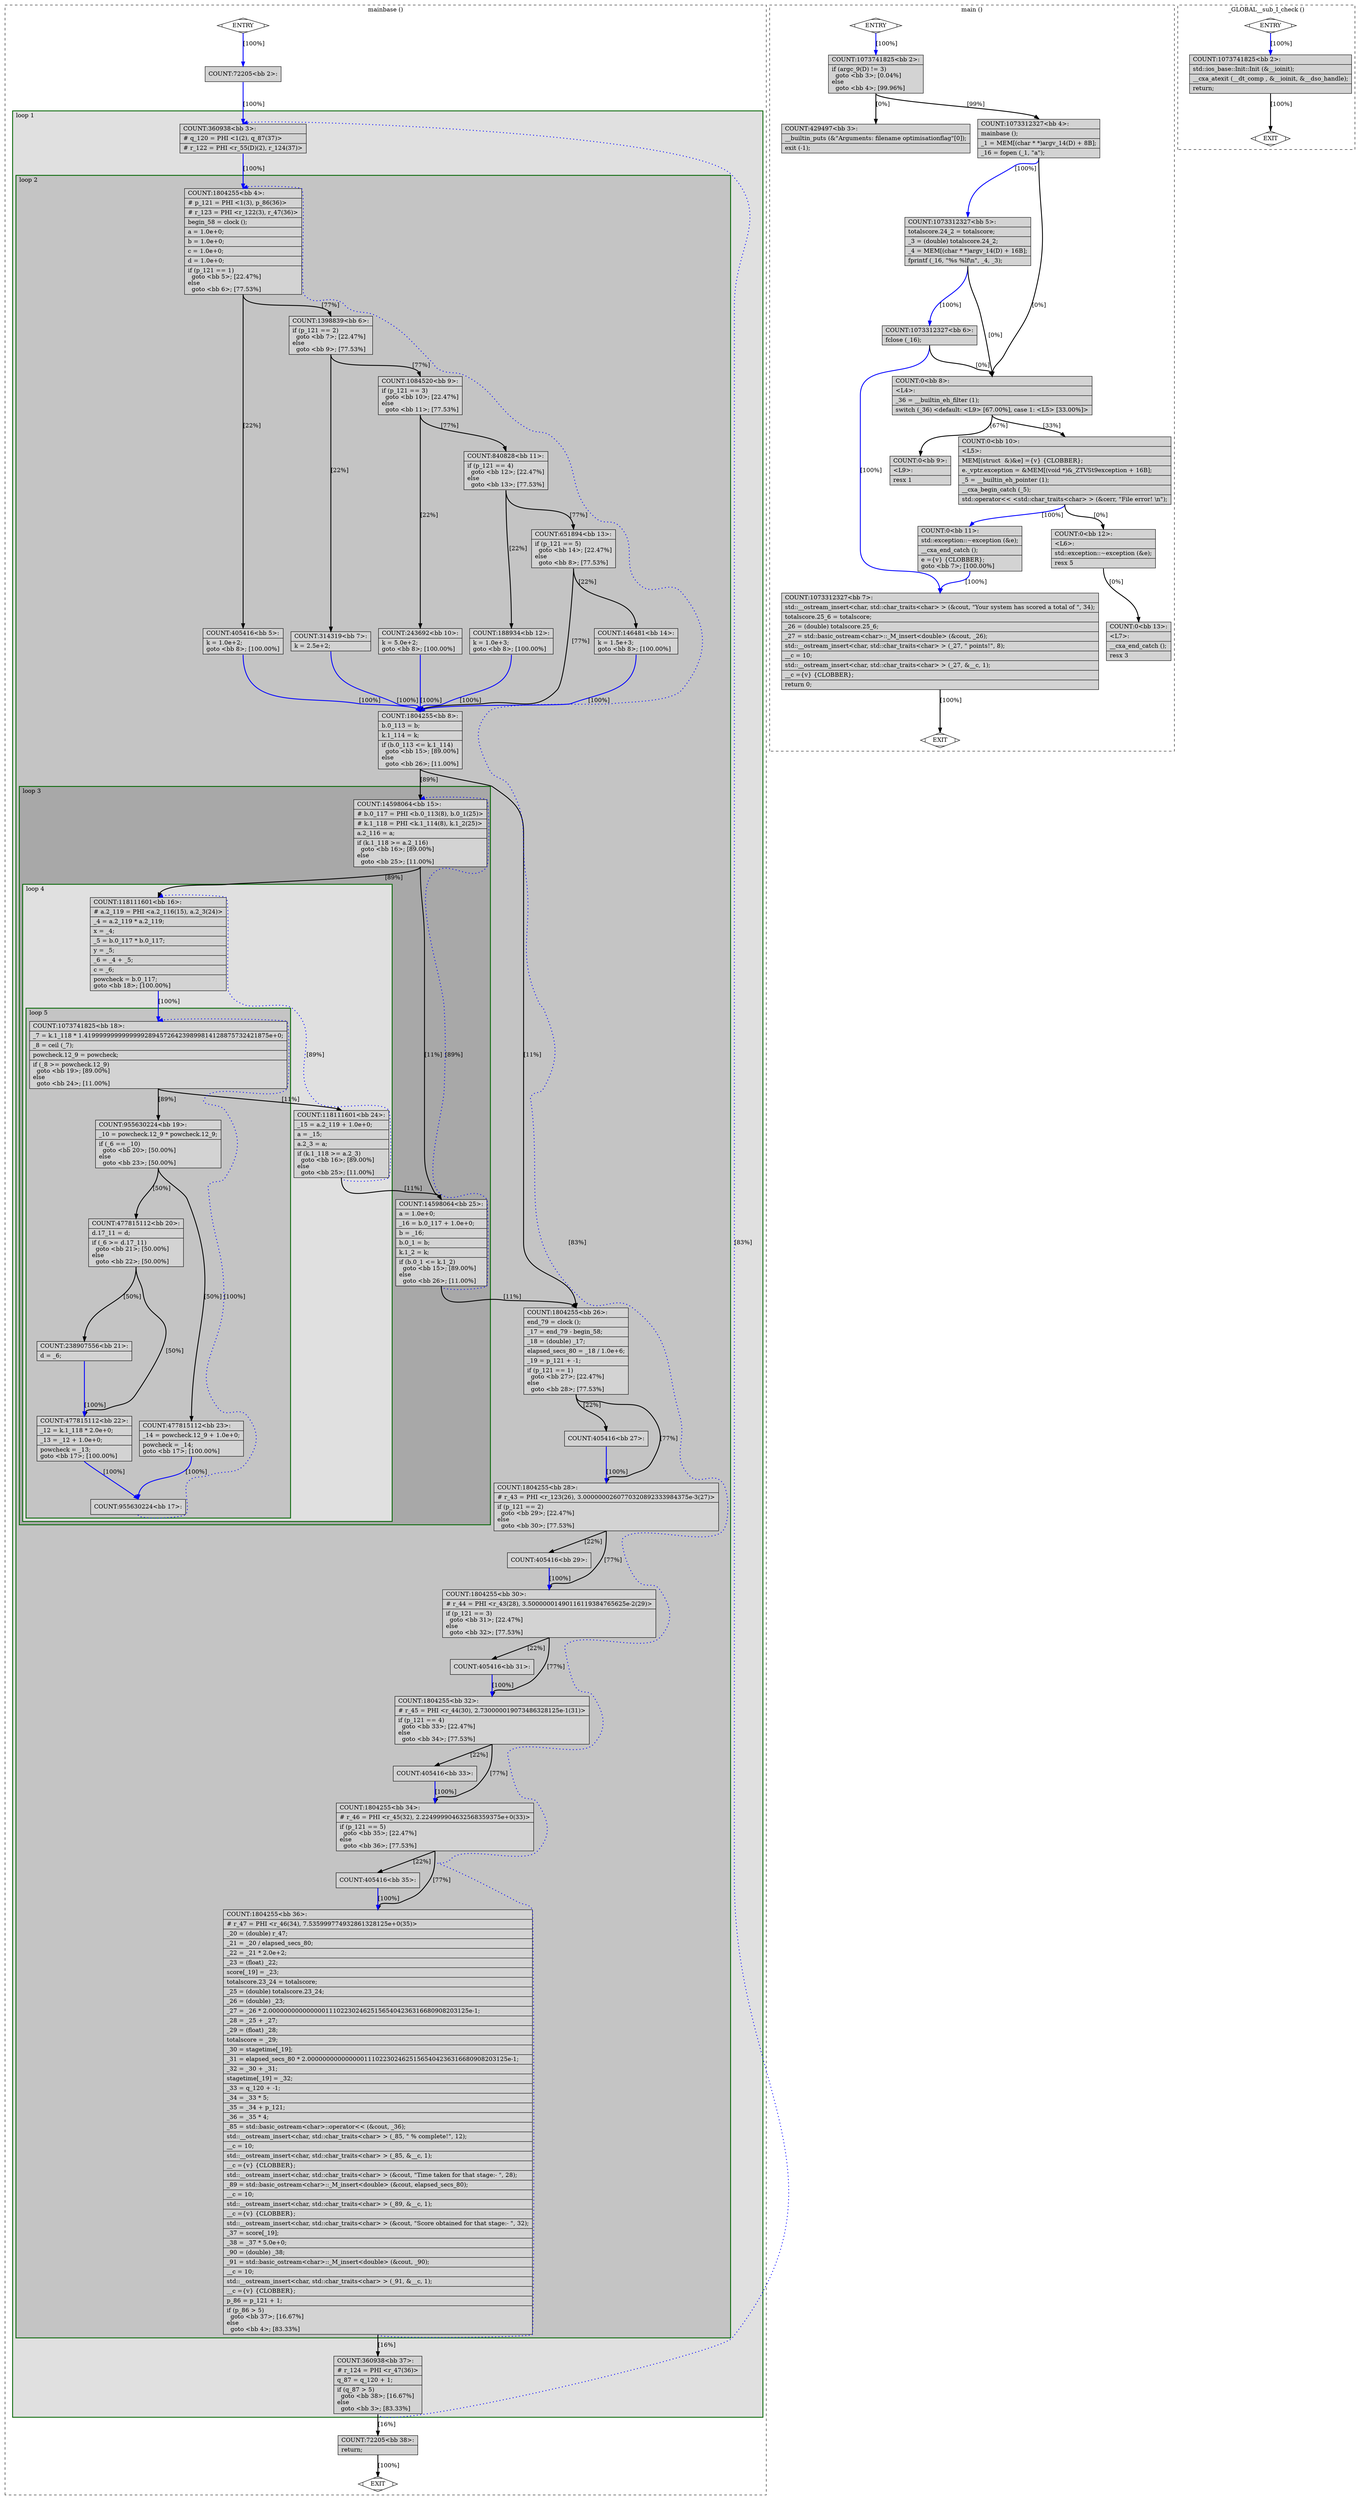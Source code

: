 digraph "benchmark.cpp.116t.ch2" {
overlap=false;
subgraph "cluster_mainbase" {
	style="dashed";
	color="black";
	label="mainbase ()";
	subgraph cluster_1888_1 {
	style="filled";
	color="darkgreen";
	fillcolor="grey88";
	label="loop 1";
	labeljust=l;
	penwidth=2;
	subgraph cluster_1888_2 {
	style="filled";
	color="darkgreen";
	fillcolor="grey77";
	label="loop 2";
	labeljust=l;
	penwidth=2;
	subgraph cluster_1888_3 {
	style="filled";
	color="darkgreen";
	fillcolor="grey66";
	label="loop 3";
	labeljust=l;
	penwidth=2;
	subgraph cluster_1888_4 {
	style="filled";
	color="darkgreen";
	fillcolor="grey88";
	label="loop 4";
	labeljust=l;
	penwidth=2;
	subgraph cluster_1888_5 {
	style="filled";
	color="darkgreen";
	fillcolor="grey77";
	label="loop 5";
	labeljust=l;
	penwidth=2;
	fn_1888_basic_block_18 [shape=record,style=filled,fillcolor=lightgrey,label="{COUNT:1073741825\<bb\ 18\>:\l\
|_7\ =\ k.1_118\ *\ 1.4199999999999999289457264239899814128875732421875e+0;\l\
|_8\ =\ ceil\ (_7);\l\
|powcheck.12_9\ =\ powcheck;\l\
|if\ (_8\ \>=\ powcheck.12_9)\l\
\ \ goto\ \<bb\ 19\>;\ [89.00%]\l\
else\l\
\ \ goto\ \<bb\ 24\>;\ [11.00%]\l\
}"];

	fn_1888_basic_block_19 [shape=record,style=filled,fillcolor=lightgrey,label="{COUNT:955630224\<bb\ 19\>:\l\
|_10\ =\ powcheck.12_9\ *\ powcheck.12_9;\l\
|if\ (_6\ ==\ _10)\l\
\ \ goto\ \<bb\ 20\>;\ [50.00%]\l\
else\l\
\ \ goto\ \<bb\ 23\>;\ [50.00%]\l\
}"];

	fn_1888_basic_block_20 [shape=record,style=filled,fillcolor=lightgrey,label="{COUNT:477815112\<bb\ 20\>:\l\
|d.17_11\ =\ d;\l\
|if\ (_6\ \>=\ d.17_11)\l\
\ \ goto\ \<bb\ 21\>;\ [50.00%]\l\
else\l\
\ \ goto\ \<bb\ 22\>;\ [50.00%]\l\
}"];

	fn_1888_basic_block_23 [shape=record,style=filled,fillcolor=lightgrey,label="{COUNT:477815112\<bb\ 23\>:\l\
|_14\ =\ powcheck.12_9\ +\ 1.0e+0;\l\
|powcheck\ =\ _14;\l\
goto\ \<bb\ 17\>;\ [100.00%]\l\
}"];

	fn_1888_basic_block_21 [shape=record,style=filled,fillcolor=lightgrey,label="{COUNT:238907556\<bb\ 21\>:\l\
|d\ =\ _6;\l\
}"];

	fn_1888_basic_block_22 [shape=record,style=filled,fillcolor=lightgrey,label="{COUNT:477815112\<bb\ 22\>:\l\
|_12\ =\ k.1_118\ *\ 2.0e+0;\l\
|_13\ =\ _12\ +\ 1.0e+0;\l\
|powcheck\ =\ _13;\l\
goto\ \<bb\ 17\>;\ [100.00%]\l\
}"];

	fn_1888_basic_block_17 [shape=record,style=filled,fillcolor=lightgrey,label="{COUNT:955630224\<bb\ 17\>:\l\
}"];

	}
	fn_1888_basic_block_16 [shape=record,style=filled,fillcolor=lightgrey,label="{COUNT:118111601\<bb\ 16\>:\l\
|#\ a.2_119\ =\ PHI\ \<a.2_116(15),\ a.2_3(24)\>\l\
|_4\ =\ a.2_119\ *\ a.2_119;\l\
|x\ =\ _4;\l\
|_5\ =\ b.0_117\ *\ b.0_117;\l\
|y\ =\ _5;\l\
|_6\ =\ _4\ +\ _5;\l\
|c\ =\ _6;\l\
|powcheck\ =\ b.0_117;\l\
goto\ \<bb\ 18\>;\ [100.00%]\l\
}"];

	fn_1888_basic_block_24 [shape=record,style=filled,fillcolor=lightgrey,label="{COUNT:118111601\<bb\ 24\>:\l\
|_15\ =\ a.2_119\ +\ 1.0e+0;\l\
|a\ =\ _15;\l\
|a.2_3\ =\ a;\l\
|if\ (k.1_118\ \>=\ a.2_3)\l\
\ \ goto\ \<bb\ 16\>;\ [89.00%]\l\
else\l\
\ \ goto\ \<bb\ 25\>;\ [11.00%]\l\
}"];

	}
	fn_1888_basic_block_15 [shape=record,style=filled,fillcolor=lightgrey,label="{COUNT:14598064\<bb\ 15\>:\l\
|#\ b.0_117\ =\ PHI\ \<b.0_113(8),\ b.0_1(25)\>\l\
|#\ k.1_118\ =\ PHI\ \<k.1_114(8),\ k.1_2(25)\>\l\
|a.2_116\ =\ a;\l\
|if\ (k.1_118\ \>=\ a.2_116)\l\
\ \ goto\ \<bb\ 16\>;\ [89.00%]\l\
else\l\
\ \ goto\ \<bb\ 25\>;\ [11.00%]\l\
}"];

	fn_1888_basic_block_25 [shape=record,style=filled,fillcolor=lightgrey,label="{COUNT:14598064\<bb\ 25\>:\l\
|a\ =\ 1.0e+0;\l\
|_16\ =\ b.0_117\ +\ 1.0e+0;\l\
|b\ =\ _16;\l\
|b.0_1\ =\ b;\l\
|k.1_2\ =\ k;\l\
|if\ (b.0_1\ \<=\ k.1_2)\l\
\ \ goto\ \<bb\ 15\>;\ [89.00%]\l\
else\l\
\ \ goto\ \<bb\ 26\>;\ [11.00%]\l\
}"];

	}
	fn_1888_basic_block_4 [shape=record,style=filled,fillcolor=lightgrey,label="{COUNT:1804255\<bb\ 4\>:\l\
|#\ p_121\ =\ PHI\ \<1(3),\ p_86(36)\>\l\
|#\ r_123\ =\ PHI\ \<r_122(3),\ r_47(36)\>\l\
|begin_58\ =\ clock\ ();\l\
|a\ =\ 1.0e+0;\l\
|b\ =\ 1.0e+0;\l\
|c\ =\ 1.0e+0;\l\
|d\ =\ 1.0e+0;\l\
|if\ (p_121\ ==\ 1)\l\
\ \ goto\ \<bb\ 5\>;\ [22.47%]\l\
else\l\
\ \ goto\ \<bb\ 6\>;\ [77.53%]\l\
}"];

	fn_1888_basic_block_5 [shape=record,style=filled,fillcolor=lightgrey,label="{COUNT:405416\<bb\ 5\>:\l\
|k\ =\ 1.0e+2;\l\
goto\ \<bb\ 8\>;\ [100.00%]\l\
}"];

	fn_1888_basic_block_6 [shape=record,style=filled,fillcolor=lightgrey,label="{COUNT:1398839\<bb\ 6\>:\l\
|if\ (p_121\ ==\ 2)\l\
\ \ goto\ \<bb\ 7\>;\ [22.47%]\l\
else\l\
\ \ goto\ \<bb\ 9\>;\ [77.53%]\l\
}"];

	fn_1888_basic_block_8 [shape=record,style=filled,fillcolor=lightgrey,label="{COUNT:1804255\<bb\ 8\>:\l\
|b.0_113\ =\ b;\l\
|k.1_114\ =\ k;\l\
|if\ (b.0_113\ \<=\ k.1_114)\l\
\ \ goto\ \<bb\ 15\>;\ [89.00%]\l\
else\l\
\ \ goto\ \<bb\ 26\>;\ [11.00%]\l\
}"];

	fn_1888_basic_block_7 [shape=record,style=filled,fillcolor=lightgrey,label="{COUNT:314319\<bb\ 7\>:\l\
|k\ =\ 2.5e+2;\l\
}"];

	fn_1888_basic_block_9 [shape=record,style=filled,fillcolor=lightgrey,label="{COUNT:1084520\<bb\ 9\>:\l\
|if\ (p_121\ ==\ 3)\l\
\ \ goto\ \<bb\ 10\>;\ [22.47%]\l\
else\l\
\ \ goto\ \<bb\ 11\>;\ [77.53%]\l\
}"];

	fn_1888_basic_block_26 [shape=record,style=filled,fillcolor=lightgrey,label="{COUNT:1804255\<bb\ 26\>:\l\
|end_79\ =\ clock\ ();\l\
|_17\ =\ end_79\ -\ begin_58;\l\
|_18\ =\ (double)\ _17;\l\
|elapsed_secs_80\ =\ _18\ /\ 1.0e+6;\l\
|_19\ =\ p_121\ +\ -1;\l\
|if\ (p_121\ ==\ 1)\l\
\ \ goto\ \<bb\ 27\>;\ [22.47%]\l\
else\l\
\ \ goto\ \<bb\ 28\>;\ [77.53%]\l\
}"];

	fn_1888_basic_block_10 [shape=record,style=filled,fillcolor=lightgrey,label="{COUNT:243692\<bb\ 10\>:\l\
|k\ =\ 5.0e+2;\l\
goto\ \<bb\ 8\>;\ [100.00%]\l\
}"];

	fn_1888_basic_block_11 [shape=record,style=filled,fillcolor=lightgrey,label="{COUNT:840828\<bb\ 11\>:\l\
|if\ (p_121\ ==\ 4)\l\
\ \ goto\ \<bb\ 12\>;\ [22.47%]\l\
else\l\
\ \ goto\ \<bb\ 13\>;\ [77.53%]\l\
}"];

	fn_1888_basic_block_27 [shape=record,style=filled,fillcolor=lightgrey,label="{COUNT:405416\<bb\ 27\>:\l\
}"];

	fn_1888_basic_block_28 [shape=record,style=filled,fillcolor=lightgrey,label="{COUNT:1804255\<bb\ 28\>:\l\
|#\ r_43\ =\ PHI\ \<r_123(26),\ 3.0000000260770320892333984375e-3(27)\>\l\
|if\ (p_121\ ==\ 2)\l\
\ \ goto\ \<bb\ 29\>;\ [22.47%]\l\
else\l\
\ \ goto\ \<bb\ 30\>;\ [77.53%]\l\
}"];

	fn_1888_basic_block_12 [shape=record,style=filled,fillcolor=lightgrey,label="{COUNT:188934\<bb\ 12\>:\l\
|k\ =\ 1.0e+3;\l\
goto\ \<bb\ 8\>;\ [100.00%]\l\
}"];

	fn_1888_basic_block_13 [shape=record,style=filled,fillcolor=lightgrey,label="{COUNT:651894\<bb\ 13\>:\l\
|if\ (p_121\ ==\ 5)\l\
\ \ goto\ \<bb\ 14\>;\ [22.47%]\l\
else\l\
\ \ goto\ \<bb\ 8\>;\ [77.53%]\l\
}"];

	fn_1888_basic_block_29 [shape=record,style=filled,fillcolor=lightgrey,label="{COUNT:405416\<bb\ 29\>:\l\
}"];

	fn_1888_basic_block_30 [shape=record,style=filled,fillcolor=lightgrey,label="{COUNT:1804255\<bb\ 30\>:\l\
|#\ r_44\ =\ PHI\ \<r_43(28),\ 3.50000001490116119384765625e-2(29)\>\l\
|if\ (p_121\ ==\ 3)\l\
\ \ goto\ \<bb\ 31\>;\ [22.47%]\l\
else\l\
\ \ goto\ \<bb\ 32\>;\ [77.53%]\l\
}"];

	fn_1888_basic_block_14 [shape=record,style=filled,fillcolor=lightgrey,label="{COUNT:146481\<bb\ 14\>:\l\
|k\ =\ 1.5e+3;\l\
goto\ \<bb\ 8\>;\ [100.00%]\l\
}"];

	fn_1888_basic_block_31 [shape=record,style=filled,fillcolor=lightgrey,label="{COUNT:405416\<bb\ 31\>:\l\
}"];

	fn_1888_basic_block_32 [shape=record,style=filled,fillcolor=lightgrey,label="{COUNT:1804255\<bb\ 32\>:\l\
|#\ r_45\ =\ PHI\ \<r_44(30),\ 2.730000019073486328125e-1(31)\>\l\
|if\ (p_121\ ==\ 4)\l\
\ \ goto\ \<bb\ 33\>;\ [22.47%]\l\
else\l\
\ \ goto\ \<bb\ 34\>;\ [77.53%]\l\
}"];

	fn_1888_basic_block_33 [shape=record,style=filled,fillcolor=lightgrey,label="{COUNT:405416\<bb\ 33\>:\l\
}"];

	fn_1888_basic_block_34 [shape=record,style=filled,fillcolor=lightgrey,label="{COUNT:1804255\<bb\ 34\>:\l\
|#\ r_46\ =\ PHI\ \<r_45(32),\ 2.224999904632568359375e+0(33)\>\l\
|if\ (p_121\ ==\ 5)\l\
\ \ goto\ \<bb\ 35\>;\ [22.47%]\l\
else\l\
\ \ goto\ \<bb\ 36\>;\ [77.53%]\l\
}"];

	fn_1888_basic_block_35 [shape=record,style=filled,fillcolor=lightgrey,label="{COUNT:405416\<bb\ 35\>:\l\
}"];

	fn_1888_basic_block_36 [shape=record,style=filled,fillcolor=lightgrey,label="{COUNT:1804255\<bb\ 36\>:\l\
|#\ r_47\ =\ PHI\ \<r_46(34),\ 7.535999774932861328125e+0(35)\>\l\
|_20\ =\ (double)\ r_47;\l\
|_21\ =\ _20\ /\ elapsed_secs_80;\l\
|_22\ =\ _21\ *\ 2.0e+2;\l\
|_23\ =\ (float)\ _22;\l\
|score[_19]\ =\ _23;\l\
|totalscore.23_24\ =\ totalscore;\l\
|_25\ =\ (double)\ totalscore.23_24;\l\
|_26\ =\ (double)\ _23;\l\
|_27\ =\ _26\ *\ 2.00000000000000011102230246251565404236316680908203125e-1;\l\
|_28\ =\ _25\ +\ _27;\l\
|_29\ =\ (float)\ _28;\l\
|totalscore\ =\ _29;\l\
|_30\ =\ stagetime[_19];\l\
|_31\ =\ elapsed_secs_80\ *\ 2.00000000000000011102230246251565404236316680908203125e-1;\l\
|_32\ =\ _30\ +\ _31;\l\
|stagetime[_19]\ =\ _32;\l\
|_33\ =\ q_120\ +\ -1;\l\
|_34\ =\ _33\ *\ 5;\l\
|_35\ =\ _34\ +\ p_121;\l\
|_36\ =\ _35\ *\ 4;\l\
|_85\ =\ std::basic_ostream\<char\>::operator\<\<\ (&cout,\ _36);\l\
|std::__ostream_insert\<char,\ std::char_traits\<char\>\ \>\ (_85,\ \"\ %\ complete!\",\ 12);\l\
|__c\ =\ 10;\l\
|std::__ostream_insert\<char,\ std::char_traits\<char\>\ \>\ (_85,\ &__c,\ 1);\l\
|__c\ =\{v\}\ \{CLOBBER\};\l\
|std::__ostream_insert\<char,\ std::char_traits\<char\>\ \>\ (&cout,\ \"Time\ taken\ for\ that\ stage:-\ \",\ 28);\l\
|_89\ =\ std::basic_ostream\<char\>::_M_insert\<double\>\ (&cout,\ elapsed_secs_80);\l\
|__c\ =\ 10;\l\
|std::__ostream_insert\<char,\ std::char_traits\<char\>\ \>\ (_89,\ &__c,\ 1);\l\
|__c\ =\{v\}\ \{CLOBBER\};\l\
|std::__ostream_insert\<char,\ std::char_traits\<char\>\ \>\ (&cout,\ \"Score\ obtained\ for\ that\ stage:-\ \",\ 32);\l\
|_37\ =\ score[_19];\l\
|_38\ =\ _37\ *\ 5.0e+0;\l\
|_90\ =\ (double)\ _38;\l\
|_91\ =\ std::basic_ostream\<char\>::_M_insert\<double\>\ (&cout,\ _90);\l\
|__c\ =\ 10;\l\
|std::__ostream_insert\<char,\ std::char_traits\<char\>\ \>\ (_91,\ &__c,\ 1);\l\
|__c\ =\{v\}\ \{CLOBBER\};\l\
|p_86\ =\ p_121\ +\ 1;\l\
|if\ (p_86\ \>\ 5)\l\
\ \ goto\ \<bb\ 37\>;\ [16.67%]\l\
else\l\
\ \ goto\ \<bb\ 4\>;\ [83.33%]\l\
}"];

	}
	fn_1888_basic_block_3 [shape=record,style=filled,fillcolor=lightgrey,label="{COUNT:360938\<bb\ 3\>:\l\
|#\ q_120\ =\ PHI\ \<1(2),\ q_87(37)\>\l\
|#\ r_122\ =\ PHI\ \<r_55(D)(2),\ r_124(37)\>\l\
}"];

	fn_1888_basic_block_37 [shape=record,style=filled,fillcolor=lightgrey,label="{COUNT:360938\<bb\ 37\>:\l\
|#\ r_124\ =\ PHI\ \<r_47(36)\>\l\
|q_87\ =\ q_120\ +\ 1;\l\
|if\ (q_87\ \>\ 5)\l\
\ \ goto\ \<bb\ 38\>;\ [16.67%]\l\
else\l\
\ \ goto\ \<bb\ 3\>;\ [83.33%]\l\
}"];

	}
	fn_1888_basic_block_0 [shape=Mdiamond,style=filled,fillcolor=white,label="ENTRY"];

	fn_1888_basic_block_1 [shape=Mdiamond,style=filled,fillcolor=white,label="EXIT"];

	fn_1888_basic_block_2 [shape=record,style=filled,fillcolor=lightgrey,label="{COUNT:72205\<bb\ 2\>:\l\
}"];

	fn_1888_basic_block_38 [shape=record,style=filled,fillcolor=lightgrey,label="{COUNT:72205\<bb\ 38\>:\l\
|return;\l\
}"];

	fn_1888_basic_block_0:s -> fn_1888_basic_block_2:n [style="solid,bold",color=blue,weight=100,constraint=true,label="[100%]"];
	fn_1888_basic_block_2:s -> fn_1888_basic_block_3:n [style="solid,bold",color=blue,weight=100,constraint=true,label="[100%]"];
	fn_1888_basic_block_3:s -> fn_1888_basic_block_4:n [style="solid,bold",color=blue,weight=100,constraint=true,label="[100%]"];
	fn_1888_basic_block_4:s -> fn_1888_basic_block_5:n [style="solid,bold",color=black,weight=10,constraint=true,label="[22%]"];
	fn_1888_basic_block_4:s -> fn_1888_basic_block_6:n [style="solid,bold",color=black,weight=10,constraint=true,label="[77%]"];
	fn_1888_basic_block_5:s -> fn_1888_basic_block_8:n [style="solid,bold",color=blue,weight=100,constraint=true,label="[100%]"];
	fn_1888_basic_block_6:s -> fn_1888_basic_block_7:n [style="solid,bold",color=black,weight=10,constraint=true,label="[22%]"];
	fn_1888_basic_block_6:s -> fn_1888_basic_block_9:n [style="solid,bold",color=black,weight=10,constraint=true,label="[77%]"];
	fn_1888_basic_block_7:s -> fn_1888_basic_block_8:n [style="solid,bold",color=blue,weight=100,constraint=true,label="[100%]"];
	fn_1888_basic_block_8:s -> fn_1888_basic_block_15:n [style="solid,bold",color=black,weight=10,constraint=true,label="[89%]"];
	fn_1888_basic_block_8:s -> fn_1888_basic_block_26:n [style="solid,bold",color=black,weight=10,constraint=true,label="[11%]"];
	fn_1888_basic_block_9:s -> fn_1888_basic_block_10:n [style="solid,bold",color=black,weight=10,constraint=true,label="[22%]"];
	fn_1888_basic_block_9:s -> fn_1888_basic_block_11:n [style="solid,bold",color=black,weight=10,constraint=true,label="[77%]"];
	fn_1888_basic_block_10:s -> fn_1888_basic_block_8:n [style="solid,bold",color=blue,weight=100,constraint=true,label="[100%]"];
	fn_1888_basic_block_11:s -> fn_1888_basic_block_12:n [style="solid,bold",color=black,weight=10,constraint=true,label="[22%]"];
	fn_1888_basic_block_11:s -> fn_1888_basic_block_13:n [style="solid,bold",color=black,weight=10,constraint=true,label="[77%]"];
	fn_1888_basic_block_12:s -> fn_1888_basic_block_8:n [style="solid,bold",color=blue,weight=100,constraint=true,label="[100%]"];
	fn_1888_basic_block_13:s -> fn_1888_basic_block_14:n [style="solid,bold",color=black,weight=10,constraint=true,label="[22%]"];
	fn_1888_basic_block_13:s -> fn_1888_basic_block_8:n [style="solid,bold",color=black,weight=10,constraint=true,label="[77%]"];
	fn_1888_basic_block_14:s -> fn_1888_basic_block_8:n [style="solid,bold",color=blue,weight=100,constraint=true,label="[100%]"];
	fn_1888_basic_block_15:s -> fn_1888_basic_block_16:n [style="solid,bold",color=black,weight=10,constraint=true,label="[89%]"];
	fn_1888_basic_block_15:s -> fn_1888_basic_block_25:n [style="solid,bold",color=black,weight=10,constraint=true,label="[11%]"];
	fn_1888_basic_block_16:s -> fn_1888_basic_block_18:n [style="solid,bold",color=blue,weight=100,constraint=true,label="[100%]"];
	fn_1888_basic_block_17:s -> fn_1888_basic_block_18:n [style="dotted,bold",color=blue,weight=10,constraint=false,label="[100%]"];
	fn_1888_basic_block_18:s -> fn_1888_basic_block_19:n [style="solid,bold",color=black,weight=10,constraint=true,label="[89%]"];
	fn_1888_basic_block_18:s -> fn_1888_basic_block_24:n [style="solid,bold",color=black,weight=10,constraint=true,label="[11%]"];
	fn_1888_basic_block_19:s -> fn_1888_basic_block_20:n [style="solid,bold",color=black,weight=10,constraint=true,label="[50%]"];
	fn_1888_basic_block_19:s -> fn_1888_basic_block_23:n [style="solid,bold",color=black,weight=10,constraint=true,label="[50%]"];
	fn_1888_basic_block_20:s -> fn_1888_basic_block_21:n [style="solid,bold",color=black,weight=10,constraint=true,label="[50%]"];
	fn_1888_basic_block_20:s -> fn_1888_basic_block_22:n [style="solid,bold",color=black,weight=10,constraint=true,label="[50%]"];
	fn_1888_basic_block_21:s -> fn_1888_basic_block_22:n [style="solid,bold",color=blue,weight=100,constraint=true,label="[100%]"];
	fn_1888_basic_block_22:s -> fn_1888_basic_block_17:n [style="solid,bold",color=blue,weight=100,constraint=true,label="[100%]"];
	fn_1888_basic_block_23:s -> fn_1888_basic_block_17:n [style="solid,bold",color=blue,weight=100,constraint=true,label="[100%]"];
	fn_1888_basic_block_24:s -> fn_1888_basic_block_16:n [style="dotted,bold",color=blue,weight=10,constraint=false,label="[89%]"];
	fn_1888_basic_block_24:s -> fn_1888_basic_block_25:n [style="solid,bold",color=black,weight=10,constraint=true,label="[11%]"];
	fn_1888_basic_block_25:s -> fn_1888_basic_block_15:n [style="dotted,bold",color=blue,weight=10,constraint=false,label="[89%]"];
	fn_1888_basic_block_25:s -> fn_1888_basic_block_26:n [style="solid,bold",color=black,weight=10,constraint=true,label="[11%]"];
	fn_1888_basic_block_26:s -> fn_1888_basic_block_27:n [style="solid,bold",color=black,weight=10,constraint=true,label="[22%]"];
	fn_1888_basic_block_26:s -> fn_1888_basic_block_28:n [style="solid,bold",color=black,weight=10,constraint=true,label="[77%]"];
	fn_1888_basic_block_27:s -> fn_1888_basic_block_28:n [style="solid,bold",color=blue,weight=100,constraint=true,label="[100%]"];
	fn_1888_basic_block_28:s -> fn_1888_basic_block_29:n [style="solid,bold",color=black,weight=10,constraint=true,label="[22%]"];
	fn_1888_basic_block_28:s -> fn_1888_basic_block_30:n [style="solid,bold",color=black,weight=10,constraint=true,label="[77%]"];
	fn_1888_basic_block_29:s -> fn_1888_basic_block_30:n [style="solid,bold",color=blue,weight=100,constraint=true,label="[100%]"];
	fn_1888_basic_block_30:s -> fn_1888_basic_block_31:n [style="solid,bold",color=black,weight=10,constraint=true,label="[22%]"];
	fn_1888_basic_block_30:s -> fn_1888_basic_block_32:n [style="solid,bold",color=black,weight=10,constraint=true,label="[77%]"];
	fn_1888_basic_block_31:s -> fn_1888_basic_block_32:n [style="solid,bold",color=blue,weight=100,constraint=true,label="[100%]"];
	fn_1888_basic_block_32:s -> fn_1888_basic_block_33:n [style="solid,bold",color=black,weight=10,constraint=true,label="[22%]"];
	fn_1888_basic_block_32:s -> fn_1888_basic_block_34:n [style="solid,bold",color=black,weight=10,constraint=true,label="[77%]"];
	fn_1888_basic_block_33:s -> fn_1888_basic_block_34:n [style="solid,bold",color=blue,weight=100,constraint=true,label="[100%]"];
	fn_1888_basic_block_34:s -> fn_1888_basic_block_35:n [style="solid,bold",color=black,weight=10,constraint=true,label="[22%]"];
	fn_1888_basic_block_34:s -> fn_1888_basic_block_36:n [style="solid,bold",color=black,weight=10,constraint=true,label="[77%]"];
	fn_1888_basic_block_35:s -> fn_1888_basic_block_36:n [style="solid,bold",color=blue,weight=100,constraint=true,label="[100%]"];
	fn_1888_basic_block_36:s -> fn_1888_basic_block_37:n [style="solid,bold",color=black,weight=10,constraint=true,label="[16%]"];
	fn_1888_basic_block_36:s -> fn_1888_basic_block_4:n [style="dotted,bold",color=blue,weight=10,constraint=false,label="[83%]"];
	fn_1888_basic_block_37:s -> fn_1888_basic_block_38:n [style="solid,bold",color=black,weight=10,constraint=true,label="[16%]"];
	fn_1888_basic_block_37:s -> fn_1888_basic_block_3:n [style="dotted,bold",color=blue,weight=10,constraint=false,label="[83%]"];
	fn_1888_basic_block_38:s -> fn_1888_basic_block_1:n [style="solid,bold",color=black,weight=10,constraint=true,label="[100%]"];
	fn_1888_basic_block_0:s -> fn_1888_basic_block_1:n [style="invis",constraint=true];
}
subgraph "cluster_main" {
	style="dashed";
	color="black";
	label="main ()";
	fn_1889_basic_block_0 [shape=Mdiamond,style=filled,fillcolor=white,label="ENTRY"];

	fn_1889_basic_block_1 [shape=Mdiamond,style=filled,fillcolor=white,label="EXIT"];

	fn_1889_basic_block_2 [shape=record,style=filled,fillcolor=lightgrey,label="{COUNT:1073741825\<bb\ 2\>:\l\
|if\ (argc_9(D)\ !=\ 3)\l\
\ \ goto\ \<bb\ 3\>;\ [0.04%]\l\
else\l\
\ \ goto\ \<bb\ 4\>;\ [99.96%]\l\
}"];

	fn_1889_basic_block_3 [shape=record,style=filled,fillcolor=lightgrey,label="{COUNT:429497\<bb\ 3\>:\l\
|__builtin_puts\ (&\"Arguments:\ filename\ optimisationflag\"[0]);\l\
|exit\ (-1);\l\
}"];

	fn_1889_basic_block_4 [shape=record,style=filled,fillcolor=lightgrey,label="{COUNT:1073312327\<bb\ 4\>:\l\
|mainbase\ ();\l\
|_1\ =\ MEM[(char\ *\ *)argv_14(D)\ +\ 8B];\l\
|_16\ =\ fopen\ (_1,\ \"a\");\l\
}"];

	fn_1889_basic_block_5 [shape=record,style=filled,fillcolor=lightgrey,label="{COUNT:1073312327\<bb\ 5\>:\l\
|totalscore.24_2\ =\ totalscore;\l\
|_3\ =\ (double)\ totalscore.24_2;\l\
|_4\ =\ MEM[(char\ *\ *)argv_14(D)\ +\ 16B];\l\
|fprintf\ (_16,\ \"%s\ %lf\\n\",\ _4,\ _3);\l\
}"];

	fn_1889_basic_block_6 [shape=record,style=filled,fillcolor=lightgrey,label="{COUNT:1073312327\<bb\ 6\>:\l\
|fclose\ (_16);\l\
}"];

	fn_1889_basic_block_7 [shape=record,style=filled,fillcolor=lightgrey,label="{COUNT:1073312327\<bb\ 7\>:\l\
|std::__ostream_insert\<char,\ std::char_traits\<char\>\ \>\ (&cout,\ \"Your\ system\ has\ scored\ a\ total\ of\ \",\ 34);\l\
|totalscore.25_6\ =\ totalscore;\l\
|_26\ =\ (double)\ totalscore.25_6;\l\
|_27\ =\ std::basic_ostream\<char\>::_M_insert\<double\>\ (&cout,\ _26);\l\
|std::__ostream_insert\<char,\ std::char_traits\<char\>\ \>\ (_27,\ \"\ points!\",\ 8);\l\
|__c\ =\ 10;\l\
|std::__ostream_insert\<char,\ std::char_traits\<char\>\ \>\ (_27,\ &__c,\ 1);\l\
|__c\ =\{v\}\ \{CLOBBER\};\l\
|return\ 0;\l\
}"];

	fn_1889_basic_block_8 [shape=record,style=filled,fillcolor=lightgrey,label="{COUNT:0\<bb\ 8\>:\l\
|\<L4\>:\l\
|_36\ =\ __builtin_eh_filter\ (1);\l\
|switch\ (_36)\ \<default:\ \<L9\>\ [67.00%],\ case\ 1:\ \<L5\>\ [33.00%]\>\l\
}"];

	fn_1889_basic_block_9 [shape=record,style=filled,fillcolor=lightgrey,label="{COUNT:0\<bb\ 9\>:\l\
|\<L9\>:\l\
|resx\ 1\l\
}"];

	fn_1889_basic_block_10 [shape=record,style=filled,fillcolor=lightgrey,label="{COUNT:0\<bb\ 10\>:\l\
|\<L5\>:\l\
|MEM[(struct\ \ &)&e]\ =\{v\}\ \{CLOBBER\};\l\
|e._vptr.exception\ =\ &MEM[(void\ *)&_ZTVSt9exception\ +\ 16B];\l\
|_5\ =\ __builtin_eh_pointer\ (1);\l\
|__cxa_begin_catch\ (_5);\l\
|std::operator\<\<\ \<std::char_traits\<char\>\ \>\ (&cerr,\ \"File\ error!\ \\n\");\l\
}"];

	fn_1889_basic_block_11 [shape=record,style=filled,fillcolor=lightgrey,label="{COUNT:0\<bb\ 11\>:\l\
|std::exception::~exception\ (&e);\l\
|__cxa_end_catch\ ();\l\
|e\ =\{v\}\ \{CLOBBER\};\l\
goto\ \<bb\ 7\>;\ [100.00%]\l\
}"];

	fn_1889_basic_block_12 [shape=record,style=filled,fillcolor=lightgrey,label="{COUNT:0\<bb\ 12\>:\l\
|\<L6\>:\l\
|std::exception::~exception\ (&e);\l\
|resx\ 5\l\
}"];

	fn_1889_basic_block_13 [shape=record,style=filled,fillcolor=lightgrey,label="{COUNT:0\<bb\ 13\>:\l\
|\<L7\>:\l\
|__cxa_end_catch\ ();\l\
|resx\ 3\l\
}"];

	fn_1889_basic_block_0:s -> fn_1889_basic_block_2:n [style="solid,bold",color=blue,weight=100,constraint=true,label="[100%]"];
	fn_1889_basic_block_2:s -> fn_1889_basic_block_3:n [style="solid,bold",color=black,weight=10,constraint=true,label="[0%]"];
	fn_1889_basic_block_2:s -> fn_1889_basic_block_4:n [style="solid,bold",color=black,weight=10,constraint=true,label="[99%]"];
	fn_1889_basic_block_4:s -> fn_1889_basic_block_8:n [style="solid,bold",color=black,weight=10,constraint=true,label="[0%]"];
	fn_1889_basic_block_4:s -> fn_1889_basic_block_5:n [style="solid,bold",color=blue,weight=100,constraint=true,label="[100%]"];
	fn_1889_basic_block_5:s -> fn_1889_basic_block_8:n [style="solid,bold",color=black,weight=10,constraint=true,label="[0%]"];
	fn_1889_basic_block_5:s -> fn_1889_basic_block_6:n [style="solid,bold",color=blue,weight=100,constraint=true,label="[100%]"];
	fn_1889_basic_block_6:s -> fn_1889_basic_block_8:n [style="solid,bold",color=black,weight=10,constraint=true,label="[0%]"];
	fn_1889_basic_block_6:s -> fn_1889_basic_block_7:n [style="solid,bold",color=blue,weight=100,constraint=true,label="[100%]"];
	fn_1889_basic_block_7:s -> fn_1889_basic_block_1:n [style="solid,bold",color=black,weight=10,constraint=true,label="[100%]"];
	fn_1889_basic_block_8:s -> fn_1889_basic_block_10:n [style="solid,bold",color=black,weight=10,constraint=true,label="[33%]"];
	fn_1889_basic_block_8:s -> fn_1889_basic_block_9:n [style="solid,bold",color=black,weight=10,constraint=true,label="[67%]"];
	fn_1889_basic_block_10:s -> fn_1889_basic_block_12:n [style="solid,bold",color=black,weight=10,constraint=true,label="[0%]"];
	fn_1889_basic_block_10:s -> fn_1889_basic_block_11:n [style="solid,bold",color=blue,weight=100,constraint=true,label="[100%]"];
	fn_1889_basic_block_11:s -> fn_1889_basic_block_7:n [style="solid,bold",color=blue,weight=100,constraint=true,label="[100%]"];
	fn_1889_basic_block_12:s -> fn_1889_basic_block_13:n [style="solid,bold",color=black,weight=10,constraint=true,label="[0%]"];
	fn_1889_basic_block_0:s -> fn_1889_basic_block_1:n [style="invis",constraint=true];
}
subgraph "cluster__GLOBAL__sub_I_check" {
	style="dashed";
	color="black";
	label="_GLOBAL__sub_I_check ()";
	fn_2397_basic_block_0 [shape=Mdiamond,style=filled,fillcolor=white,label="ENTRY"];

	fn_2397_basic_block_1 [shape=Mdiamond,style=filled,fillcolor=white,label="EXIT"];

	fn_2397_basic_block_2 [shape=record,style=filled,fillcolor=lightgrey,label="{COUNT:1073741825\<bb\ 2\>:\l\
|std::ios_base::Init::Init\ (&__ioinit);\l\
|__cxa_atexit\ (__dt_comp\ ,\ &__ioinit,\ &__dso_handle);\l\
|return;\l\
}"];

	fn_2397_basic_block_0:s -> fn_2397_basic_block_2:n [style="solid,bold",color=blue,weight=100,constraint=true,label="[100%]"];
	fn_2397_basic_block_2:s -> fn_2397_basic_block_1:n [style="solid,bold",color=black,weight=10,constraint=true,label="[100%]"];
	fn_2397_basic_block_0:s -> fn_2397_basic_block_1:n [style="invis",constraint=true];
}
}
